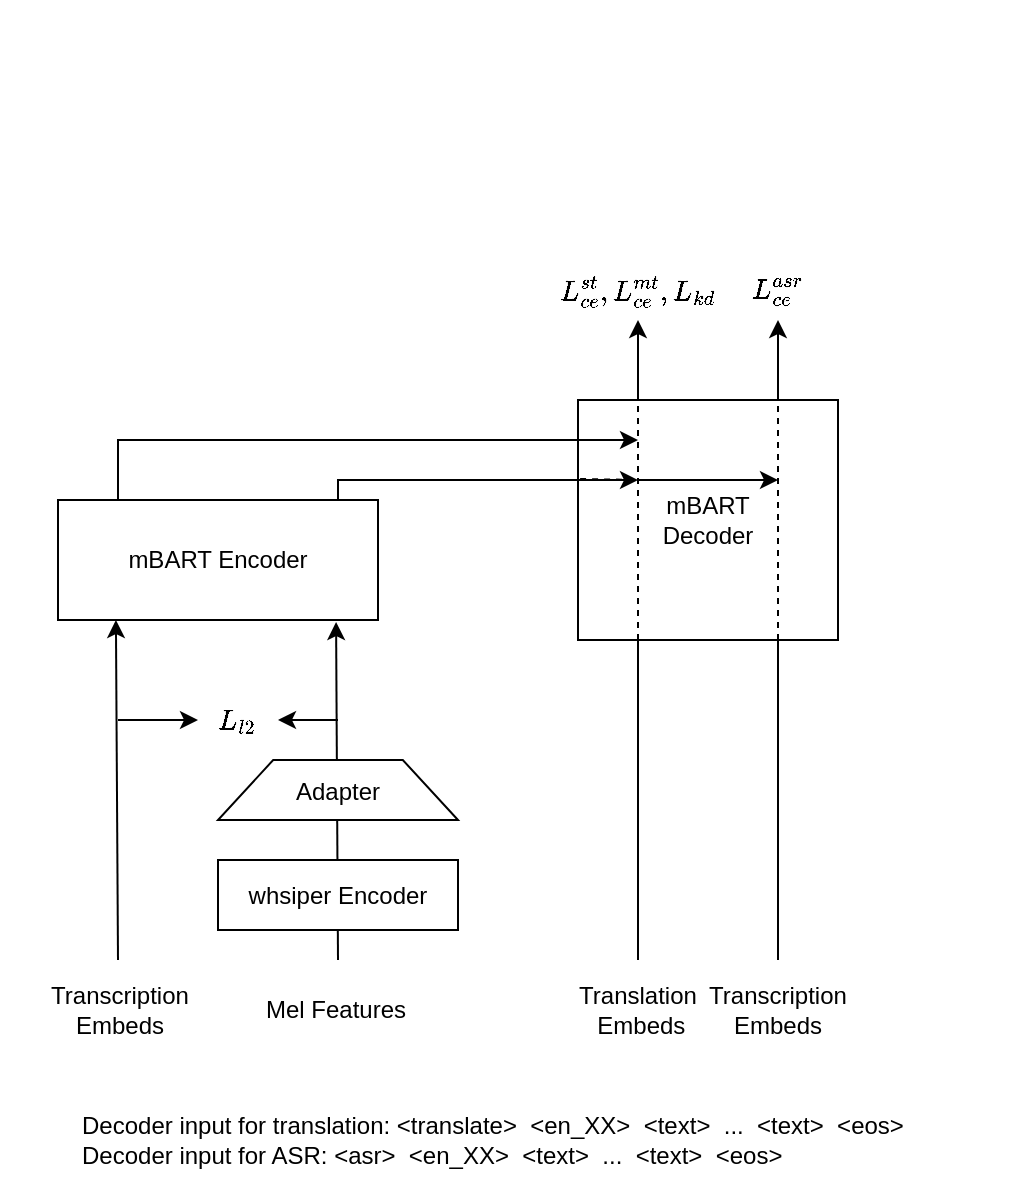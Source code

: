 <mxfile version="20.8.15" type="github">
  <diagram id="LzPSjrBE9QoCUfWx3sxA" name="第 1 页">
    <mxGraphModel dx="1303" dy="664" grid="1" gridSize="10" guides="1" tooltips="1" connect="1" arrows="1" fold="1" page="1" pageScale="1" pageWidth="827" pageHeight="1169" math="1" shadow="0">
      <root>
        <mxCell id="0" />
        <mxCell id="1" parent="0" />
        <mxCell id="XcR_hyQz9Lz4EqXfj8F2-8" value="" style="endArrow=classic;html=1;rounded=0;entryX=0.869;entryY=1.017;entryDx=0;entryDy=0;entryPerimeter=0;" parent="1" target="0G6d_ehzXhg5Y8yu2oGZ-4" edge="1">
          <mxGeometry width="50" height="50" relative="1" as="geometry">
            <mxPoint x="350" y="560" as="sourcePoint" />
            <mxPoint x="349" y="400" as="targetPoint" />
          </mxGeometry>
        </mxCell>
        <mxCell id="0G6d_ehzXhg5Y8yu2oGZ-1" value="" style="verticalLabelPosition=middle;verticalAlign=middle;html=1;shape=trapezoid;perimeter=trapezoidPerimeter;whiteSpace=wrap;size=0.23;arcSize=10;flipV=1;labelPosition=center;align=center;rotation=-180;" parent="1" vertex="1">
          <mxGeometry x="290" y="460" width="120" height="30" as="geometry" />
        </mxCell>
        <mxCell id="XcR_hyQz9Lz4EqXfj8F2-17" value="" style="endArrow=classic;html=1;rounded=0;" parent="1" edge="1">
          <mxGeometry width="50" height="50" relative="1" as="geometry">
            <mxPoint x="570" y="560" as="sourcePoint" />
            <mxPoint x="570" y="240" as="targetPoint" />
          </mxGeometry>
        </mxCell>
        <mxCell id="0G6d_ehzXhg5Y8yu2oGZ-14" value="" style="endArrow=classic;html=1;rounded=0;fillColor=#00CCCC;entryX=0.181;entryY=1;entryDx=0;entryDy=0;entryPerimeter=0;" parent="1" target="0G6d_ehzXhg5Y8yu2oGZ-4" edge="1">
          <mxGeometry width="50" height="50" relative="1" as="geometry">
            <mxPoint x="240" y="560" as="sourcePoint" />
            <mxPoint x="240" y="400" as="targetPoint" />
          </mxGeometry>
        </mxCell>
        <mxCell id="6upp-07kbXE14_Z9a57g-2" value="Transcription&lt;br&gt;Embeds" style="text;html=1;strokeColor=none;fillColor=none;align=center;verticalAlign=middle;whiteSpace=wrap;rounded=0;" parent="1" vertex="1">
          <mxGeometry x="181" y="570" width="120" height="30" as="geometry" />
        </mxCell>
        <mxCell id="6upp-07kbXE14_Z9a57g-4" value="Mel Features" style="text;html=1;strokeColor=none;fillColor=none;align=center;verticalAlign=middle;whiteSpace=wrap;rounded=0;" parent="1" vertex="1">
          <mxGeometry x="289" y="570" width="120" height="30" as="geometry" />
        </mxCell>
        <mxCell id="6upp-07kbXE14_Z9a57g-10" value="" style="group" parent="1" vertex="1" connectable="0">
          <mxGeometry x="420" y="80" width="250" height="20" as="geometry" />
        </mxCell>
        <mxCell id="XcR_hyQz9Lz4EqXfj8F2-18" value="" style="endArrow=classic;html=1;rounded=0;" parent="6upp-07kbXE14_Z9a57g-10" edge="1">
          <mxGeometry width="50" height="50" relative="1" as="geometry">
            <mxPoint x="80" y="480" as="sourcePoint" />
            <mxPoint x="80" y="160" as="targetPoint" />
            <Array as="points" />
          </mxGeometry>
        </mxCell>
        <mxCell id="L-PrS8DYg7IRVwCrwk0n-2" style="edgeStyle=orthogonalEdgeStyle;rounded=0;orthogonalLoop=1;jettySize=auto;html=1;" edge="1" parent="1">
          <mxGeometry relative="1" as="geometry">
            <mxPoint x="570" y="330" as="targetPoint" />
            <mxPoint x="570" y="300" as="sourcePoint" />
          </mxGeometry>
        </mxCell>
        <mxCell id="XcR_hyQz9Lz4EqXfj8F2-2" value="mBART&lt;br&gt;Decoder" style="rounded=0;whiteSpace=wrap;html=1;" parent="1" vertex="1">
          <mxGeometry x="470" y="280" width="130" height="120" as="geometry" />
        </mxCell>
        <mxCell id="6upp-07kbXE14_Z9a57g-11" value="" style="endArrow=none;dashed=1;html=1;rounded=0;" parent="1" edge="1">
          <mxGeometry width="50" height="50" relative="1" as="geometry">
            <mxPoint x="500" y="400" as="sourcePoint" />
            <mxPoint x="500" y="280" as="targetPoint" />
          </mxGeometry>
        </mxCell>
        <mxCell id="6upp-07kbXE14_Z9a57g-12" value="" style="endArrow=none;dashed=1;html=1;rounded=0;" parent="1" edge="1">
          <mxGeometry width="50" height="50" relative="1" as="geometry">
            <mxPoint x="570" y="400" as="sourcePoint" />
            <mxPoint x="570" y="280" as="targetPoint" />
          </mxGeometry>
        </mxCell>
        <mxCell id="6upp-07kbXE14_Z9a57g-14" value="" style="endArrow=none;dashed=1;html=1;rounded=0;exitX=0.008;exitY=0.329;exitDx=0;exitDy=0;exitPerimeter=0;" parent="1" source="XcR_hyQz9Lz4EqXfj8F2-2" edge="1">
          <mxGeometry width="50" height="50" relative="1" as="geometry">
            <mxPoint x="390" y="370" as="sourcePoint" />
            <mxPoint x="500" y="320" as="targetPoint" />
          </mxGeometry>
        </mxCell>
        <mxCell id="0G6d_ehzXhg5Y8yu2oGZ-15" value="" style="endArrow=classic;html=1;rounded=0;" parent="1" edge="1">
          <mxGeometry width="50" height="50" relative="1" as="geometry">
            <mxPoint x="240" y="340" as="sourcePoint" />
            <mxPoint x="500" y="300" as="targetPoint" />
            <Array as="points">
              <mxPoint x="240" y="300" />
            </Array>
          </mxGeometry>
        </mxCell>
        <mxCell id="XcR_hyQz9Lz4EqXfj8F2-3" value="" style="endArrow=classic;html=1;rounded=0;exitX=0.875;exitY=0.167;exitDx=0;exitDy=0;exitPerimeter=0;" parent="1" source="0G6d_ehzXhg5Y8yu2oGZ-4" edge="1">
          <mxGeometry width="50" height="50" relative="1" as="geometry">
            <mxPoint x="440" y="360" as="sourcePoint" />
            <mxPoint x="500" y="320" as="targetPoint" />
            <Array as="points">
              <mxPoint x="350" y="320" />
            </Array>
          </mxGeometry>
        </mxCell>
        <mxCell id="6upp-07kbXE14_Z9a57g-6" value="" style="group" parent="1" vertex="1" connectable="0">
          <mxGeometry x="290" y="460" width="120" height="30" as="geometry" />
        </mxCell>
        <mxCell id="0G6d_ehzXhg5Y8yu2oGZ-2" value="Adapter" style="text;strokeColor=none;align=center;fillColor=none;html=1;verticalAlign=middle;whiteSpace=wrap;rounded=0;" parent="6upp-07kbXE14_Z9a57g-6" vertex="1">
          <mxGeometry x="30" y="1" width="60" height="30" as="geometry" />
        </mxCell>
        <mxCell id="0G6d_ehzXhg5Y8yu2oGZ-4" value="mBART Encoder" style="rounded=0;whiteSpace=wrap;html=1;" parent="1" vertex="1">
          <mxGeometry x="210" y="330" width="160" height="60" as="geometry" />
        </mxCell>
        <mxCell id="6upp-07kbXE14_Z9a57g-23" value="" style="endArrow=classic;html=1;rounded=0;" parent="1" edge="1">
          <mxGeometry width="50" height="50" relative="1" as="geometry">
            <mxPoint x="350" y="440" as="sourcePoint" />
            <mxPoint x="320" y="440" as="targetPoint" />
          </mxGeometry>
        </mxCell>
        <mxCell id="6upp-07kbXE14_Z9a57g-24" value="" style="endArrow=classic;html=1;rounded=0;" parent="1" edge="1">
          <mxGeometry width="50" height="50" relative="1" as="geometry">
            <mxPoint x="240" y="440" as="sourcePoint" />
            <mxPoint x="280" y="440" as="targetPoint" />
          </mxGeometry>
        </mxCell>
        <mxCell id="6upp-07kbXE14_Z9a57g-25" value="$$L_{l2}$$" style="text;html=1;strokeColor=none;fillColor=none;align=center;verticalAlign=middle;whiteSpace=wrap;rounded=0;" parent="1" vertex="1">
          <mxGeometry x="270" y="425" width="60" height="30" as="geometry" />
        </mxCell>
        <mxCell id="6upp-07kbXE14_Z9a57g-26" value="Transcription &lt;br&gt;Embeds" style="text;html=1;strokeColor=none;fillColor=none;align=center;verticalAlign=middle;whiteSpace=wrap;rounded=0;" parent="1" vertex="1">
          <mxGeometry x="510" y="570" width="120" height="30" as="geometry" />
        </mxCell>
        <mxCell id="6upp-07kbXE14_Z9a57g-27" value="Translation&lt;br&gt;&amp;nbsp;Embeds" style="text;html=1;strokeColor=none;fillColor=none;align=center;verticalAlign=middle;whiteSpace=wrap;rounded=0;" parent="1" vertex="1">
          <mxGeometry x="440" y="570" width="120" height="30" as="geometry" />
        </mxCell>
        <mxCell id="6upp-07kbXE14_Z9a57g-28" value="$$L_{ce}^{st},L_{ce}^{mt},L_{kd}&lt;br&gt;$$" style="text;html=1;strokeColor=none;fillColor=none;align=center;verticalAlign=middle;whiteSpace=wrap;rounded=0;" parent="1" vertex="1">
          <mxGeometry x="470" y="210" width="60" height="30" as="geometry" />
        </mxCell>
        <mxCell id="6upp-07kbXE14_Z9a57g-30" value="$$L_{ce}^{asr}$$" style="text;html=1;strokeColor=none;fillColor=none;align=center;verticalAlign=middle;whiteSpace=wrap;rounded=0;" parent="1" vertex="1">
          <mxGeometry x="540" y="210" width="60" height="30" as="geometry" />
        </mxCell>
        <mxCell id="XcR_hyQz9Lz4EqXfj8F2-1" value="whsiper Encoder" style="rounded=0;whiteSpace=wrap;html=1;" parent="1" vertex="1">
          <mxGeometry x="290" y="510" width="120" height="35" as="geometry" />
        </mxCell>
        <mxCell id="6upp-07kbXE14_Z9a57g-33" value="Decoder input for translation: &amp;lt;translate&amp;gt;&amp;nbsp; &amp;lt;en_XX&amp;gt;&amp;nbsp; &amp;lt;text&amp;gt;&amp;nbsp; ...&amp;nbsp; &amp;lt;text&amp;gt;&amp;nbsp; &amp;lt;eos&amp;gt;&lt;br&gt;Decoder input for ASR: &amp;lt;asr&amp;gt;&amp;nbsp; &amp;lt;en_XX&amp;gt;&amp;nbsp; &amp;lt;text&amp;gt;&amp;nbsp; ...&amp;nbsp; &amp;lt;text&amp;gt;&amp;nbsp; &amp;lt;eos&amp;gt;" style="text;strokeColor=none;align=left;fillColor=none;html=1;verticalAlign=middle;whiteSpace=wrap;rounded=0;" parent="1" vertex="1">
          <mxGeometry x="220" y="630" width="471" height="40" as="geometry" />
        </mxCell>
        <mxCell id="L-PrS8DYg7IRVwCrwk0n-1" value="" style="endArrow=classic;html=1;rounded=0;" edge="1" parent="1">
          <mxGeometry width="50" height="50" relative="1" as="geometry">
            <mxPoint x="500" y="320" as="sourcePoint" />
            <mxPoint x="570" y="320" as="targetPoint" />
          </mxGeometry>
        </mxCell>
      </root>
    </mxGraphModel>
  </diagram>
</mxfile>
